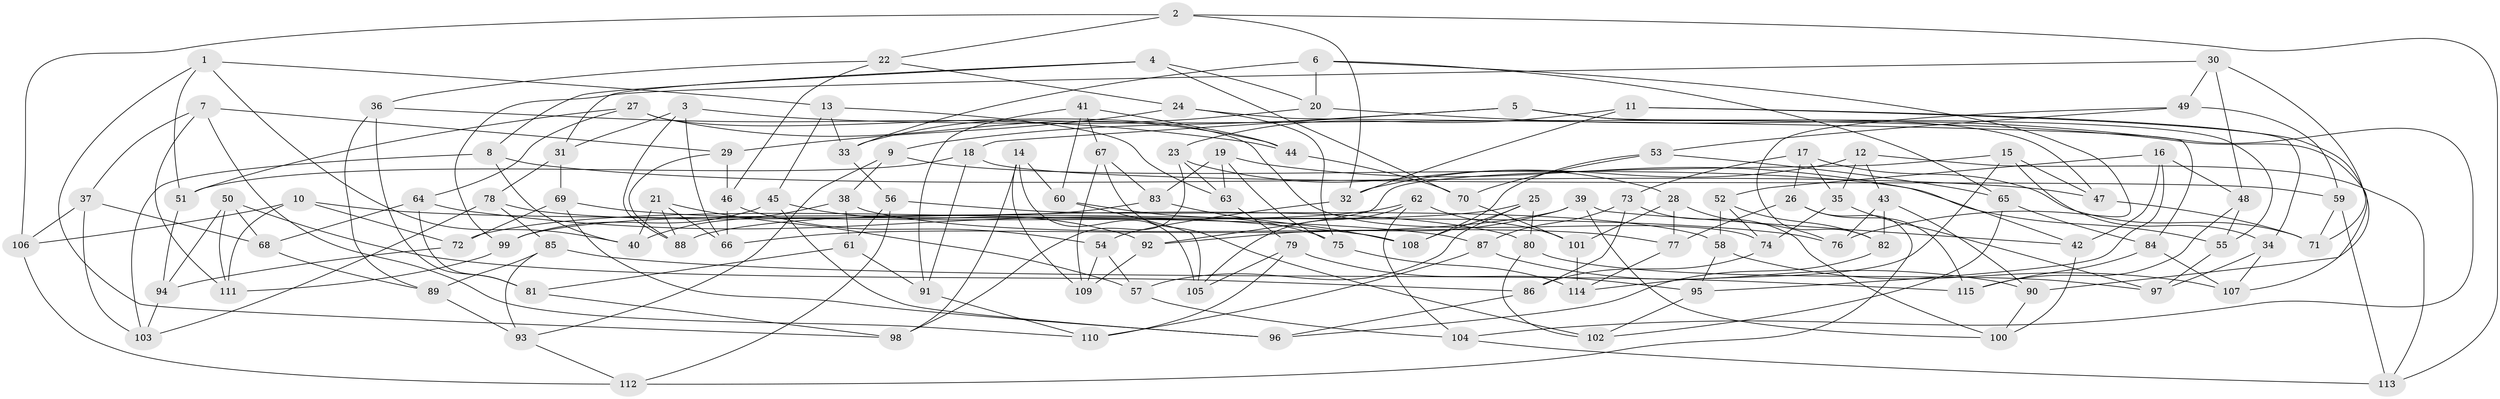 // coarse degree distribution, {6: 0.5416666666666666, 5: 0.05555555555555555, 4: 0.375, 3: 0.027777777777777776}
// Generated by graph-tools (version 1.1) at 2025/24/03/03/25 07:24:28]
// undirected, 115 vertices, 230 edges
graph export_dot {
graph [start="1"]
  node [color=gray90,style=filled];
  1;
  2;
  3;
  4;
  5;
  6;
  7;
  8;
  9;
  10;
  11;
  12;
  13;
  14;
  15;
  16;
  17;
  18;
  19;
  20;
  21;
  22;
  23;
  24;
  25;
  26;
  27;
  28;
  29;
  30;
  31;
  32;
  33;
  34;
  35;
  36;
  37;
  38;
  39;
  40;
  41;
  42;
  43;
  44;
  45;
  46;
  47;
  48;
  49;
  50;
  51;
  52;
  53;
  54;
  55;
  56;
  57;
  58;
  59;
  60;
  61;
  62;
  63;
  64;
  65;
  66;
  67;
  68;
  69;
  70;
  71;
  72;
  73;
  74;
  75;
  76;
  77;
  78;
  79;
  80;
  81;
  82;
  83;
  84;
  85;
  86;
  87;
  88;
  89;
  90;
  91;
  92;
  93;
  94;
  95;
  96;
  97;
  98;
  99;
  100;
  101;
  102;
  103;
  104;
  105;
  106;
  107;
  108;
  109;
  110;
  111;
  112;
  113;
  114;
  115;
  1 -- 13;
  1 -- 40;
  1 -- 98;
  1 -- 51;
  2 -- 106;
  2 -- 32;
  2 -- 22;
  2 -- 113;
  3 -- 31;
  3 -- 66;
  3 -- 107;
  3 -- 88;
  4 -- 70;
  4 -- 8;
  4 -- 20;
  4 -- 31;
  5 -- 18;
  5 -- 55;
  5 -- 9;
  5 -- 47;
  6 -- 33;
  6 -- 20;
  6 -- 65;
  6 -- 76;
  7 -- 37;
  7 -- 110;
  7 -- 111;
  7 -- 29;
  8 -- 103;
  8 -- 47;
  8 -- 40;
  9 -- 38;
  9 -- 55;
  9 -- 93;
  10 -- 106;
  10 -- 72;
  10 -- 87;
  10 -- 111;
  11 -- 32;
  11 -- 90;
  11 -- 34;
  11 -- 23;
  12 -- 43;
  12 -- 32;
  12 -- 113;
  12 -- 35;
  13 -- 63;
  13 -- 33;
  13 -- 45;
  14 -- 60;
  14 -- 98;
  14 -- 109;
  14 -- 105;
  15 -- 34;
  15 -- 92;
  15 -- 47;
  15 -- 114;
  16 -- 48;
  16 -- 42;
  16 -- 95;
  16 -- 52;
  17 -- 26;
  17 -- 71;
  17 -- 35;
  17 -- 73;
  18 -- 59;
  18 -- 51;
  18 -- 91;
  19 -- 75;
  19 -- 83;
  19 -- 63;
  19 -- 42;
  20 -- 33;
  20 -- 104;
  21 -- 66;
  21 -- 40;
  21 -- 88;
  21 -- 57;
  22 -- 36;
  22 -- 24;
  22 -- 46;
  23 -- 98;
  23 -- 63;
  23 -- 28;
  24 -- 75;
  24 -- 84;
  24 -- 29;
  25 -- 88;
  25 -- 108;
  25 -- 57;
  25 -- 80;
  26 -- 77;
  26 -- 115;
  26 -- 112;
  27 -- 64;
  27 -- 74;
  27 -- 51;
  27 -- 44;
  28 -- 77;
  28 -- 76;
  28 -- 101;
  29 -- 46;
  29 -- 88;
  30 -- 71;
  30 -- 99;
  30 -- 48;
  30 -- 49;
  31 -- 69;
  31 -- 78;
  32 -- 54;
  33 -- 56;
  34 -- 107;
  34 -- 97;
  35 -- 74;
  35 -- 97;
  36 -- 44;
  36 -- 89;
  36 -- 81;
  37 -- 103;
  37 -- 68;
  37 -- 106;
  38 -- 77;
  38 -- 40;
  38 -- 61;
  39 -- 92;
  39 -- 100;
  39 -- 42;
  39 -- 66;
  41 -- 44;
  41 -- 91;
  41 -- 67;
  41 -- 60;
  42 -- 100;
  43 -- 90;
  43 -- 82;
  43 -- 76;
  44 -- 70;
  45 -- 99;
  45 -- 92;
  45 -- 96;
  46 -- 66;
  46 -- 54;
  47 -- 71;
  48 -- 115;
  48 -- 55;
  49 -- 82;
  49 -- 59;
  49 -- 53;
  50 -- 68;
  50 -- 111;
  50 -- 86;
  50 -- 94;
  51 -- 94;
  52 -- 58;
  52 -- 74;
  52 -- 82;
  53 -- 65;
  53 -- 108;
  53 -- 70;
  54 -- 57;
  54 -- 109;
  55 -- 97;
  56 -- 112;
  56 -- 58;
  56 -- 61;
  57 -- 104;
  58 -- 95;
  58 -- 107;
  59 -- 113;
  59 -- 71;
  60 -- 75;
  60 -- 105;
  61 -- 81;
  61 -- 91;
  62 -- 104;
  62 -- 105;
  62 -- 101;
  62 -- 72;
  63 -- 79;
  64 -- 68;
  64 -- 81;
  64 -- 108;
  65 -- 84;
  65 -- 102;
  67 -- 102;
  67 -- 83;
  67 -- 109;
  68 -- 89;
  69 -- 96;
  69 -- 72;
  69 -- 76;
  70 -- 101;
  72 -- 94;
  73 -- 100;
  73 -- 87;
  73 -- 86;
  74 -- 86;
  75 -- 114;
  77 -- 114;
  78 -- 103;
  78 -- 80;
  78 -- 85;
  79 -- 105;
  79 -- 110;
  79 -- 95;
  80 -- 97;
  80 -- 102;
  81 -- 98;
  82 -- 96;
  83 -- 99;
  83 -- 108;
  84 -- 115;
  84 -- 107;
  85 -- 89;
  85 -- 115;
  85 -- 93;
  86 -- 96;
  87 -- 110;
  87 -- 90;
  89 -- 93;
  90 -- 100;
  91 -- 110;
  92 -- 109;
  93 -- 112;
  94 -- 103;
  95 -- 102;
  99 -- 111;
  101 -- 114;
  104 -- 113;
  106 -- 112;
}

